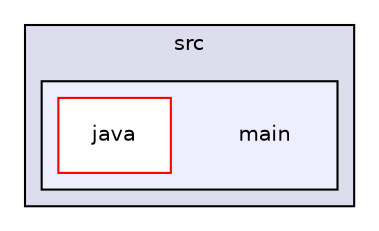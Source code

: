 digraph "C:/Users/denis/Desktop/gfs/mvnZoo/zoofriends/src/main" {
  compound=true
  node [ fontsize="10", fontname="Helvetica"];
  edge [ labelfontsize="10", labelfontname="Helvetica"];
  subgraph clusterdir_bfde268abee3adb063197b74a693cf50 {
    graph [ bgcolor="#ddddee", pencolor="black", label="src" fontname="Helvetica", fontsize="10", URL="dir_bfde268abee3adb063197b74a693cf50.html"]
  subgraph clusterdir_9048ef4a33ad484d39d77204119d0096 {
    graph [ bgcolor="#eeeeff", pencolor="black", label="" URL="dir_9048ef4a33ad484d39d77204119d0096.html"];
    dir_9048ef4a33ad484d39d77204119d0096 [shape=plaintext label="main"];
    dir_fe2c1b059b6c3c7f45c6adce405fea91 [shape=box label="java" color="red" fillcolor="white" style="filled" URL="dir_fe2c1b059b6c3c7f45c6adce405fea91.html"];
  }
  }
}

